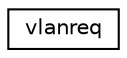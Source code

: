 digraph G
{
  edge [fontname="Helvetica",fontsize="10",labelfontname="Helvetica",labelfontsize="10"];
  node [fontname="Helvetica",fontsize="10",shape=record];
  rankdir="LR";
  Node1 [label="vlanreq",height=0.2,width=0.4,color="black", fillcolor="white", style="filled",URL="$structvlanreq.html"];
}
